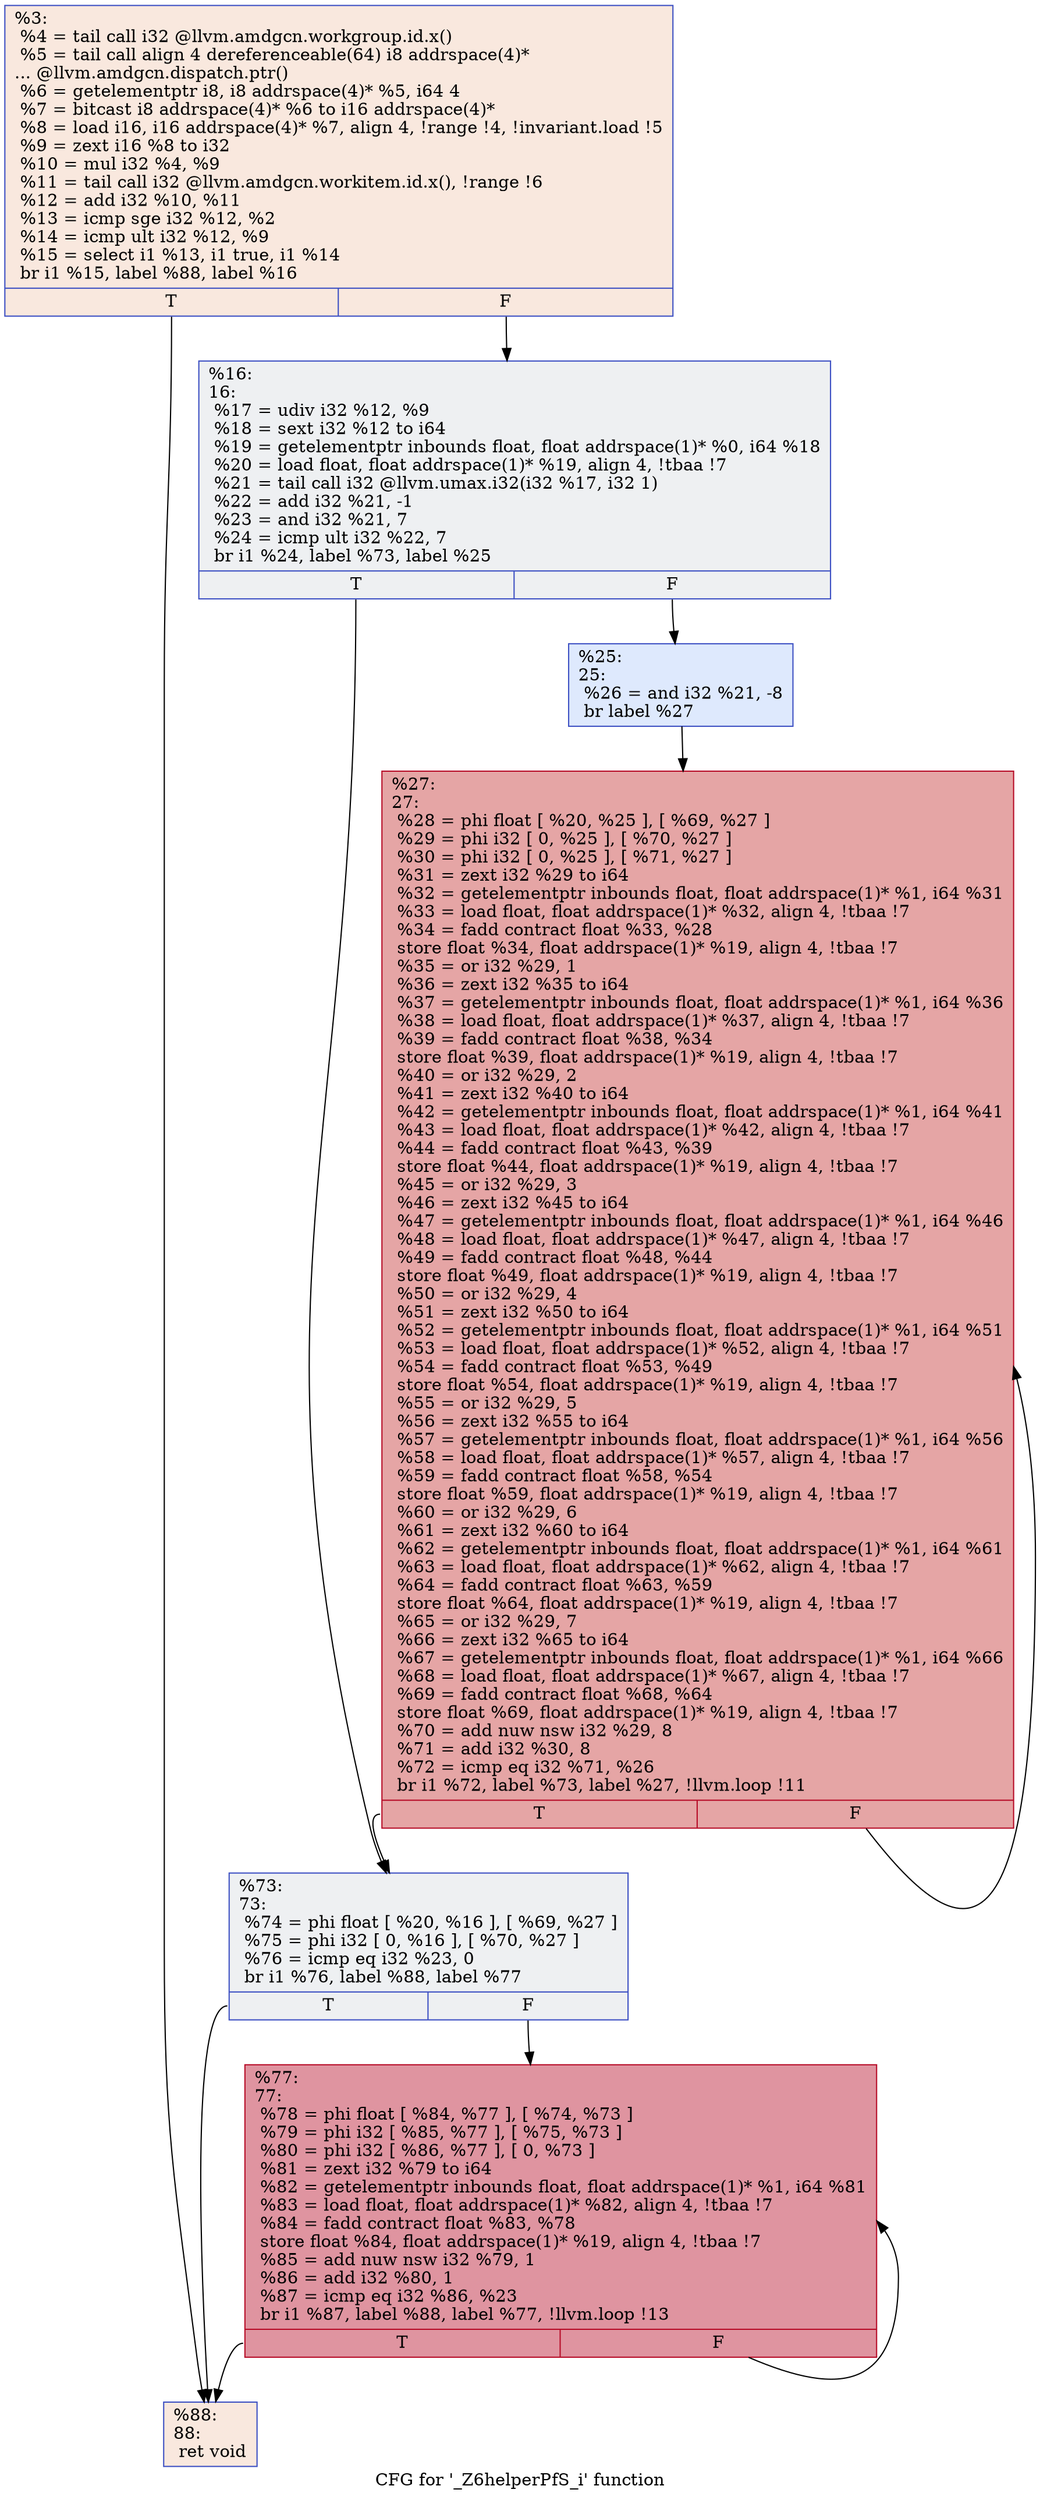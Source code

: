 digraph "CFG for '_Z6helperPfS_i' function" {
	label="CFG for '_Z6helperPfS_i' function";

	Node0x5943ea0 [shape=record,color="#3d50c3ff", style=filled, fillcolor="#f2cab570",label="{%3:\l  %4 = tail call i32 @llvm.amdgcn.workgroup.id.x()\l  %5 = tail call align 4 dereferenceable(64) i8 addrspace(4)*\l... @llvm.amdgcn.dispatch.ptr()\l  %6 = getelementptr i8, i8 addrspace(4)* %5, i64 4\l  %7 = bitcast i8 addrspace(4)* %6 to i16 addrspace(4)*\l  %8 = load i16, i16 addrspace(4)* %7, align 4, !range !4, !invariant.load !5\l  %9 = zext i16 %8 to i32\l  %10 = mul i32 %4, %9\l  %11 = tail call i32 @llvm.amdgcn.workitem.id.x(), !range !6\l  %12 = add i32 %10, %11\l  %13 = icmp sge i32 %12, %2\l  %14 = icmp ult i32 %12, %9\l  %15 = select i1 %13, i1 true, i1 %14\l  br i1 %15, label %88, label %16\l|{<s0>T|<s1>F}}"];
	Node0x5943ea0:s0 -> Node0x5945ef0;
	Node0x5943ea0:s1 -> Node0x5945f80;
	Node0x5945f80 [shape=record,color="#3d50c3ff", style=filled, fillcolor="#d9dce170",label="{%16:\l16:                                               \l  %17 = udiv i32 %12, %9\l  %18 = sext i32 %12 to i64\l  %19 = getelementptr inbounds float, float addrspace(1)* %0, i64 %18\l  %20 = load float, float addrspace(1)* %19, align 4, !tbaa !7\l  %21 = tail call i32 @llvm.umax.i32(i32 %17, i32 1)\l  %22 = add i32 %21, -1\l  %23 = and i32 %21, 7\l  %24 = icmp ult i32 %22, 7\l  br i1 %24, label %73, label %25\l|{<s0>T|<s1>F}}"];
	Node0x5945f80:s0 -> Node0x59468a0;
	Node0x5945f80:s1 -> Node0x5946930;
	Node0x5946930 [shape=record,color="#3d50c3ff", style=filled, fillcolor="#b5cdfa70",label="{%25:\l25:                                               \l  %26 = and i32 %21, -8\l  br label %27\l}"];
	Node0x5946930 -> Node0x5946b30;
	Node0x5946b30 [shape=record,color="#b70d28ff", style=filled, fillcolor="#c5333470",label="{%27:\l27:                                               \l  %28 = phi float [ %20, %25 ], [ %69, %27 ]\l  %29 = phi i32 [ 0, %25 ], [ %70, %27 ]\l  %30 = phi i32 [ 0, %25 ], [ %71, %27 ]\l  %31 = zext i32 %29 to i64\l  %32 = getelementptr inbounds float, float addrspace(1)* %1, i64 %31\l  %33 = load float, float addrspace(1)* %32, align 4, !tbaa !7\l  %34 = fadd contract float %33, %28\l  store float %34, float addrspace(1)* %19, align 4, !tbaa !7\l  %35 = or i32 %29, 1\l  %36 = zext i32 %35 to i64\l  %37 = getelementptr inbounds float, float addrspace(1)* %1, i64 %36\l  %38 = load float, float addrspace(1)* %37, align 4, !tbaa !7\l  %39 = fadd contract float %38, %34\l  store float %39, float addrspace(1)* %19, align 4, !tbaa !7\l  %40 = or i32 %29, 2\l  %41 = zext i32 %40 to i64\l  %42 = getelementptr inbounds float, float addrspace(1)* %1, i64 %41\l  %43 = load float, float addrspace(1)* %42, align 4, !tbaa !7\l  %44 = fadd contract float %43, %39\l  store float %44, float addrspace(1)* %19, align 4, !tbaa !7\l  %45 = or i32 %29, 3\l  %46 = zext i32 %45 to i64\l  %47 = getelementptr inbounds float, float addrspace(1)* %1, i64 %46\l  %48 = load float, float addrspace(1)* %47, align 4, !tbaa !7\l  %49 = fadd contract float %48, %44\l  store float %49, float addrspace(1)* %19, align 4, !tbaa !7\l  %50 = or i32 %29, 4\l  %51 = zext i32 %50 to i64\l  %52 = getelementptr inbounds float, float addrspace(1)* %1, i64 %51\l  %53 = load float, float addrspace(1)* %52, align 4, !tbaa !7\l  %54 = fadd contract float %53, %49\l  store float %54, float addrspace(1)* %19, align 4, !tbaa !7\l  %55 = or i32 %29, 5\l  %56 = zext i32 %55 to i64\l  %57 = getelementptr inbounds float, float addrspace(1)* %1, i64 %56\l  %58 = load float, float addrspace(1)* %57, align 4, !tbaa !7\l  %59 = fadd contract float %58, %54\l  store float %59, float addrspace(1)* %19, align 4, !tbaa !7\l  %60 = or i32 %29, 6\l  %61 = zext i32 %60 to i64\l  %62 = getelementptr inbounds float, float addrspace(1)* %1, i64 %61\l  %63 = load float, float addrspace(1)* %62, align 4, !tbaa !7\l  %64 = fadd contract float %63, %59\l  store float %64, float addrspace(1)* %19, align 4, !tbaa !7\l  %65 = or i32 %29, 7\l  %66 = zext i32 %65 to i64\l  %67 = getelementptr inbounds float, float addrspace(1)* %1, i64 %66\l  %68 = load float, float addrspace(1)* %67, align 4, !tbaa !7\l  %69 = fadd contract float %68, %64\l  store float %69, float addrspace(1)* %19, align 4, !tbaa !7\l  %70 = add nuw nsw i32 %29, 8\l  %71 = add i32 %30, 8\l  %72 = icmp eq i32 %71, %26\l  br i1 %72, label %73, label %27, !llvm.loop !11\l|{<s0>T|<s1>F}}"];
	Node0x5946b30:s0 -> Node0x59468a0;
	Node0x5946b30:s1 -> Node0x5946b30;
	Node0x59468a0 [shape=record,color="#3d50c3ff", style=filled, fillcolor="#d9dce170",label="{%73:\l73:                                               \l  %74 = phi float [ %20, %16 ], [ %69, %27 ]\l  %75 = phi i32 [ 0, %16 ], [ %70, %27 ]\l  %76 = icmp eq i32 %23, 0\l  br i1 %76, label %88, label %77\l|{<s0>T|<s1>F}}"];
	Node0x59468a0:s0 -> Node0x5945ef0;
	Node0x59468a0:s1 -> Node0x59497b0;
	Node0x59497b0 [shape=record,color="#b70d28ff", style=filled, fillcolor="#b70d2870",label="{%77:\l77:                                               \l  %78 = phi float [ %84, %77 ], [ %74, %73 ]\l  %79 = phi i32 [ %85, %77 ], [ %75, %73 ]\l  %80 = phi i32 [ %86, %77 ], [ 0, %73 ]\l  %81 = zext i32 %79 to i64\l  %82 = getelementptr inbounds float, float addrspace(1)* %1, i64 %81\l  %83 = load float, float addrspace(1)* %82, align 4, !tbaa !7\l  %84 = fadd contract float %83, %78\l  store float %84, float addrspace(1)* %19, align 4, !tbaa !7\l  %85 = add nuw nsw i32 %79, 1\l  %86 = add i32 %80, 1\l  %87 = icmp eq i32 %86, %23\l  br i1 %87, label %88, label %77, !llvm.loop !13\l|{<s0>T|<s1>F}}"];
	Node0x59497b0:s0 -> Node0x5945ef0;
	Node0x59497b0:s1 -> Node0x59497b0;
	Node0x5945ef0 [shape=record,color="#3d50c3ff", style=filled, fillcolor="#f2cab570",label="{%88:\l88:                                               \l  ret void\l}"];
}
